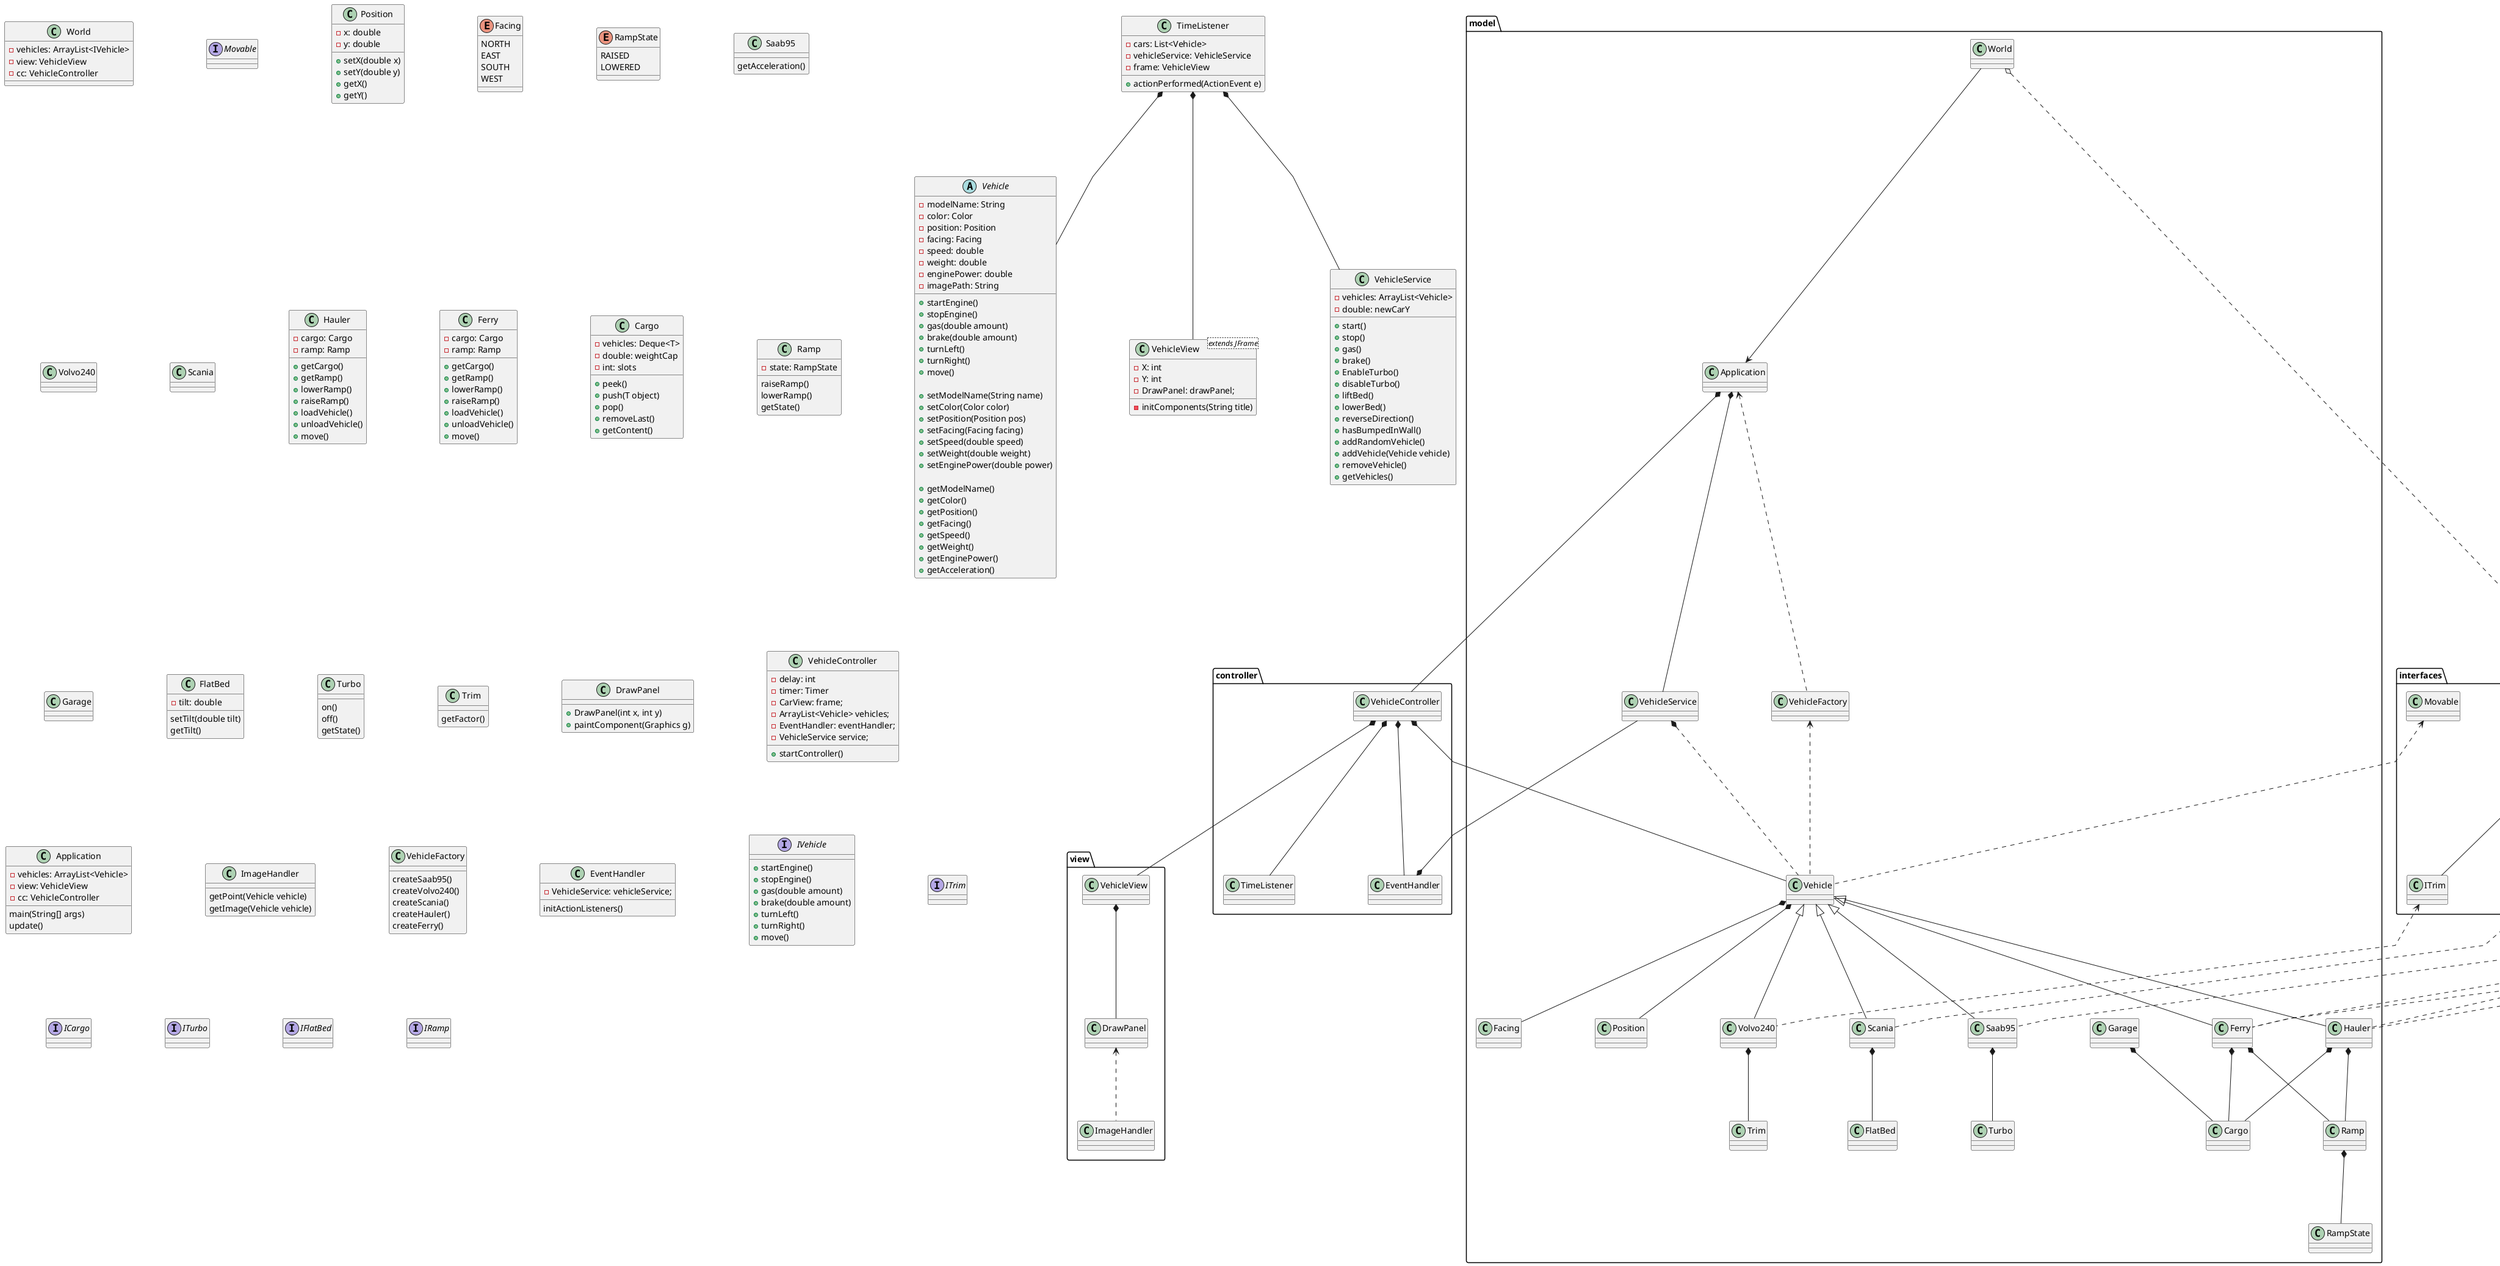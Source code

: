 @startuml new-uml
skinparam nodesep 120
skinparam ranksep 120
skinparam Linetype polyline

    

    package model {
        Vehicle             <|-- Saab95
        Vehicle             <|-- Volvo240
        Vehicle             <|-- Scania
        Vehicle             <|-- Hauler
        Vehicle             <|-- Ferry

        Vehicle             *-- Position
        Vehicle             *-- Facing

        Volvo240            *-- Trim
        Saab95              *-- Turbo
        Hauler              *-- Cargo
        Ferry               *-- Cargo
        Hauler              *-- Ramp
        Ferry               *-- Ramp
        Garage              *-- Cargo
        Scania              *-- FlatBed
        Ramp                *-- RampState
        VehicleService      *.. Vehicle
        VehicleFactory      <.. Vehicle

        World               --> Application
    }

    package interfaces {
        IVehicle <|-- ICargo
        IVehicle <|-- IFlatBed
        IVehicle <|-- IRamp
        IVehicle <|-- ITrim 
        IVehicle <|-- ITurbo
        Movable             <.. Vehicle
        
        World               o.. IVehicle
        
    }


    package view {
        VehicleView         *-- DrawPanel
        DrawPanel           <.. ImageHandler
    }

    package controller {     
        VehicleController   *-- TimeListener
        VehicleController   *-- VehicleView
        VehicleController   *-- EventHandler
    }

    Application             *-- VehicleService
    VehicleController       *-- Vehicle
    Application             *-- VehicleController
    Application             <.. VehicleFactory
    EventHandler            *-- VehicleService

    ITurbo <.. Saab95
    ITrim <.. Volvo240
    ICargo <.. Hauler
    ICargo <.. Ferry
    IRamp <.. Hauler
    IRamp <.. Ferry
    IFlatBed <.. Scania
    
    class World {
        -vehicles: ArrayList<IVehicle>
        -view: VehicleView
        -cc: VehicleController
    }



    interface Movable {

    }

    /' Position, etc '/

    class Position {
        -x: double
        -y: double
        +setX(double x)
        +setY(double y)
        +getX()
        +getY()
    }

    /' Enums '/

    enum Facing {
        NORTH
        EAST
        SOUTH
        WEST
    }

    enum RampState {
        RAISED
        LOWERED
    }

    /' Vehicle Class '/
    
    abstract Vehicle {
        -modelName: String
        -color: Color
        -position: Position
        -facing: Facing
        -speed: double
        -weight: double
        -enginePower: double
        -imagePath: String

        +startEngine()
        +stopEngine()
        +gas(double amount)
        +brake(double amount)
        +turnLeft()
        +turnRight()
        +move()

        +setModelName(String name)
        +setColor(Color color)
        +setPosition(Position pos)
        +setFacing(Facing facing)
        +setSpeed(double speed)
        +setWeight(double weight)
        +setEnginePower(double power)

        +getModelName()
        +getColor()
        +getPosition()
        +getFacing()
        +getSpeed()
        +getWeight()
        +getEnginePower()
        +getAcceleration()
    }

    /' Vehicles '/

    class Saab95 {
        getAcceleration()
    }

    class Volvo240 {


    }
    class Scania {

    }

    class Hauler{
        -cargo: Cargo
        -ramp: Ramp
        +getCargo()
        +getRamp()
        +lowerRamp()
        +raiseRamp()
        +loadVehicle()
        +unloadVehicle()
        +move()
    }

    class Ferry {
        -cargo: Cargo
        -ramp: Ramp
        +getCargo()
        +getRamp()
        +lowerRamp()
        +raiseRamp()
        +loadVehicle()
        +unloadVehicle()
        +move()
    }

    /' Vehicle Components '/

    class Cargo{
        -vehicles: Deque<T>
        -double: weightCap
        -int: slots

        +peek()
        +push(T object)
        +pop()
        +removeLast()
        +getContent()
    }

    class Ramp {
        -state: RampState
        raiseRamp()
        lowerRamp()
        getState()
    }

    class Garage {

    }

    class FlatBed {
        -tilt: double
        setTilt(double tilt)
        getTilt()
    }

    class Turbo {
        on()
        off()
        getState()
    }

    class Trim {
        getFactor()
    }

    /' View '/

    class DrawPanel {


        +DrawPanel(int x, int y)
        +paintComponent(Graphics g)
    }

    class VehicleController {
        -delay: int
        -timer: Timer
        -CarView: frame;
        -ArrayList<Vehicle> vehicles;
        -EventHandler: eventHandler;
        -VehicleService service;
        
        +startController()
    }

    class VehicleView <extends JFrame> {
        -X: int
        -Y: int
        -DrawPanel: drawPanel;
        
        -initComponents(String title)
    }

    class Application {
        -vehicles: ArrayList<Vehicle>
        -view: VehicleView
        -cc: VehicleController
        main(String[] args)
        update()
    }

    class VehicleService {
        -vehicles: ArrayList<Vehicle>
        -double: newCarY

        +start()
        +stop()
        +gas()
        +brake()
        +EnableTurbo()
        +disableTurbo()
        +liftBed()
        +lowerBed()
        +reverseDirection()
        +hasBumpedInWall()
        +addRandomVehicle()
        +addVehicle(Vehicle vehicle)
        +removeVehicle()
        +getVehicles()
    }

    class ImageHandler {
        getPoint(Vehicle vehicle)
        getImage(Vehicle vehicle)
    }

    class VehicleFactory {
        createSaab95()
        createVolvo240()
        createScania()
        createHauler()
        createFerry()
    }

    class EventHandler {
        -VehicleService: vehicleService;
        initActionListeners()
    }

    class TimeListener {
        -cars: List<Vehicle>
        -vehicleService: VehicleService
        -frame: VehicleView
        +actionPerformed(ActionEvent e)
    }

    TimeListener *-- VehicleService
    TimeListener *-- VehicleView
    TimeListener *-- Vehicle

    interface IVehicle {
        +startEngine()
        +stopEngine()
        +gas(double amount)
        +brake(double amount)
        +turnLeft()
        +turnRight()
        +move()
    }

    interface IVehicle{
    }

    interface ITrim{

    }

    interface ICargo{

    }

    interface ITurbo {

    }

    interface IFlatBed {

    }

    interface IRamp {

    }


    

@enduml
